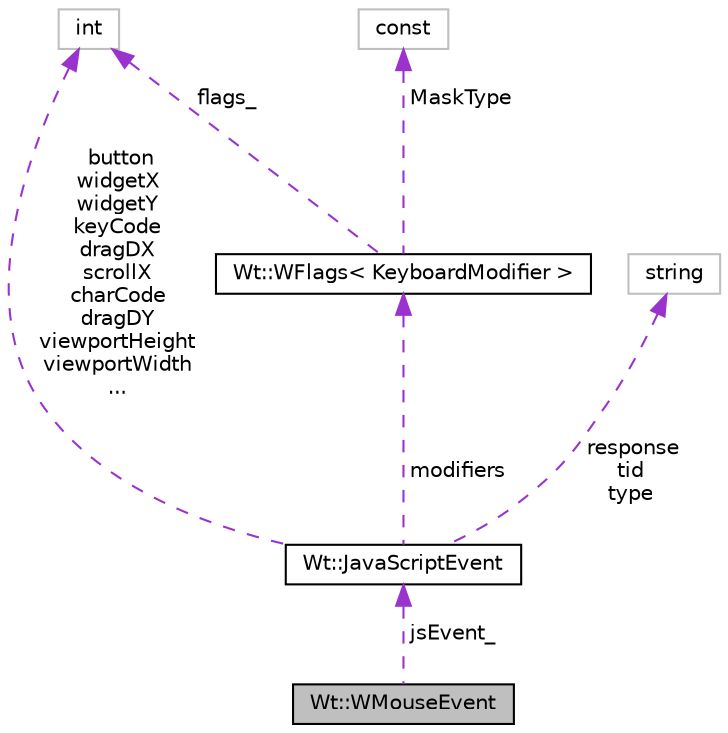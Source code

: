 digraph "Wt::WMouseEvent"
{
 // LATEX_PDF_SIZE
  edge [fontname="Helvetica",fontsize="10",labelfontname="Helvetica",labelfontsize="10"];
  node [fontname="Helvetica",fontsize="10",shape=record];
  Node1 [label="Wt::WMouseEvent",height=0.2,width=0.4,color="black", fillcolor="grey75", style="filled", fontcolor="black",tooltip="A class providing details for a mouse event."];
  Node2 -> Node1 [dir="back",color="darkorchid3",fontsize="10",style="dashed",label=" jsEvent_" ,fontname="Helvetica"];
  Node2 [label="Wt::JavaScriptEvent",height=0.2,width=0.4,color="black", fillcolor="white", style="filled",URL="$classWt_1_1JavaScriptEvent.html",tooltip=" "];
  Node3 -> Node2 [dir="back",color="darkorchid3",fontsize="10",style="dashed",label=" modifiers" ,fontname="Helvetica"];
  Node3 [label="Wt::WFlags\< KeyboardModifier \>",height=0.2,width=0.4,color="black", fillcolor="white", style="filled",URL="$classWt_1_1WFlags.html",tooltip=" "];
  Node4 -> Node3 [dir="back",color="darkorchid3",fontsize="10",style="dashed",label=" flags_" ,fontname="Helvetica"];
  Node4 [label="int",height=0.2,width=0.4,color="grey75", fillcolor="white", style="filled",tooltip=" "];
  Node5 -> Node3 [dir="back",color="darkorchid3",fontsize="10",style="dashed",label=" MaskType" ,fontname="Helvetica"];
  Node5 [label="const",height=0.2,width=0.4,color="grey75", fillcolor="white", style="filled",tooltip=" "];
  Node4 -> Node2 [dir="back",color="darkorchid3",fontsize="10",style="dashed",label=" button\nwidgetX\nwidgetY\nkeyCode\ndragDX\nscrollX\ncharCode\ndragDY\nviewportHeight\nviewportWidth\n..." ,fontname="Helvetica"];
  Node6 -> Node2 [dir="back",color="darkorchid3",fontsize="10",style="dashed",label=" response\ntid\ntype" ,fontname="Helvetica"];
  Node6 [label="string",height=0.2,width=0.4,color="grey75", fillcolor="white", style="filled",tooltip=" "];
}
